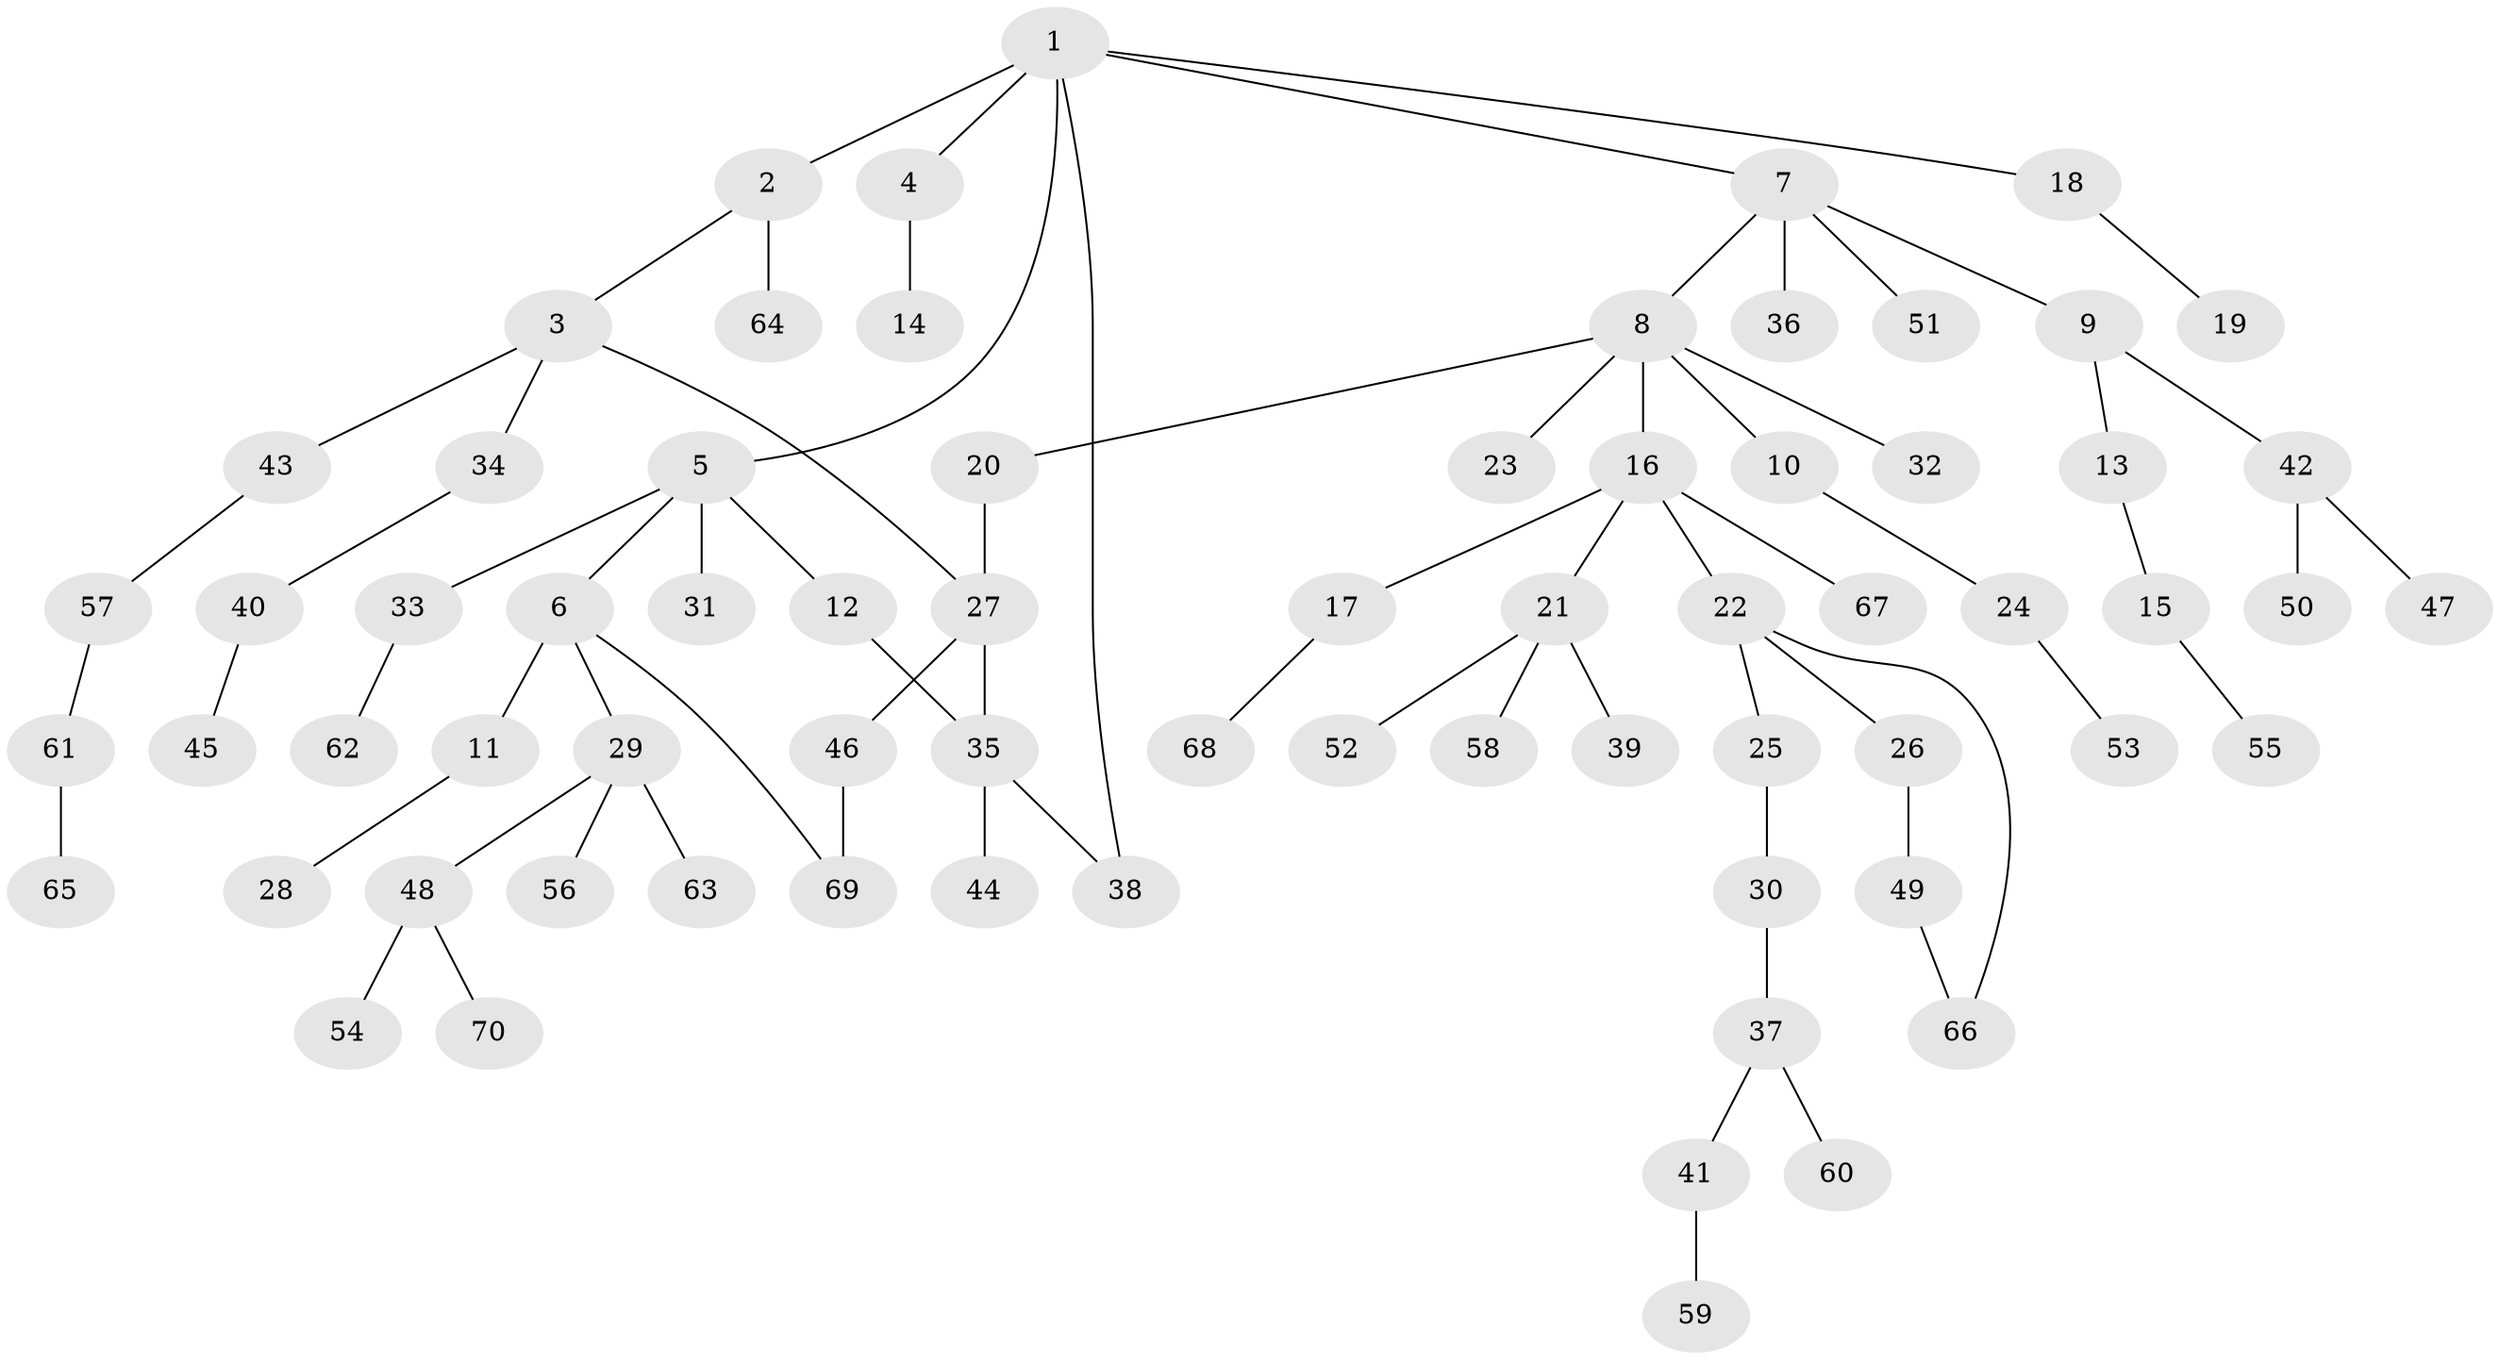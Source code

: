 // coarse degree distribution, {1: 0.5476190476190477, 2: 0.2619047619047619, 3: 0.023809523809523808, 4: 0.11904761904761904, 6: 0.023809523809523808, 14: 0.023809523809523808}
// Generated by graph-tools (version 1.1) at 2025/45/03/04/25 21:45:47]
// undirected, 70 vertices, 74 edges
graph export_dot {
graph [start="1"]
  node [color=gray90,style=filled];
  1;
  2;
  3;
  4;
  5;
  6;
  7;
  8;
  9;
  10;
  11;
  12;
  13;
  14;
  15;
  16;
  17;
  18;
  19;
  20;
  21;
  22;
  23;
  24;
  25;
  26;
  27;
  28;
  29;
  30;
  31;
  32;
  33;
  34;
  35;
  36;
  37;
  38;
  39;
  40;
  41;
  42;
  43;
  44;
  45;
  46;
  47;
  48;
  49;
  50;
  51;
  52;
  53;
  54;
  55;
  56;
  57;
  58;
  59;
  60;
  61;
  62;
  63;
  64;
  65;
  66;
  67;
  68;
  69;
  70;
  1 -- 2;
  1 -- 4;
  1 -- 5;
  1 -- 7;
  1 -- 18;
  1 -- 38;
  2 -- 3;
  2 -- 64;
  3 -- 27;
  3 -- 34;
  3 -- 43;
  4 -- 14;
  5 -- 6;
  5 -- 12;
  5 -- 31;
  5 -- 33;
  6 -- 11;
  6 -- 29;
  6 -- 69;
  7 -- 8;
  7 -- 9;
  7 -- 36;
  7 -- 51;
  8 -- 10;
  8 -- 16;
  8 -- 20;
  8 -- 23;
  8 -- 32;
  9 -- 13;
  9 -- 42;
  10 -- 24;
  11 -- 28;
  12 -- 35;
  13 -- 15;
  15 -- 55;
  16 -- 17;
  16 -- 21;
  16 -- 22;
  16 -- 67;
  17 -- 68;
  18 -- 19;
  20 -- 27;
  21 -- 39;
  21 -- 52;
  21 -- 58;
  22 -- 25;
  22 -- 26;
  22 -- 66;
  24 -- 53;
  25 -- 30;
  26 -- 49;
  27 -- 35;
  27 -- 46;
  29 -- 48;
  29 -- 56;
  29 -- 63;
  30 -- 37;
  33 -- 62;
  34 -- 40;
  35 -- 44;
  35 -- 38;
  37 -- 41;
  37 -- 60;
  40 -- 45;
  41 -- 59;
  42 -- 47;
  42 -- 50;
  43 -- 57;
  46 -- 69;
  48 -- 54;
  48 -- 70;
  49 -- 66;
  57 -- 61;
  61 -- 65;
}
